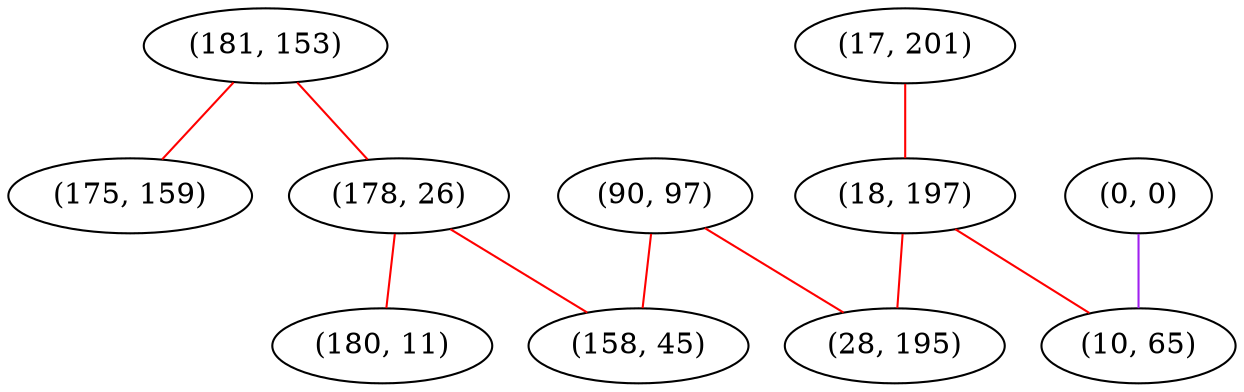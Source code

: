 graph "" {
"(181, 153)";
"(0, 0)";
"(17, 201)";
"(90, 97)";
"(18, 197)";
"(175, 159)";
"(28, 195)";
"(178, 26)";
"(180, 11)";
"(10, 65)";
"(158, 45)";
"(181, 153)" -- "(175, 159)"  [color=red, key=0, weight=1];
"(181, 153)" -- "(178, 26)"  [color=red, key=0, weight=1];
"(0, 0)" -- "(10, 65)"  [color=purple, key=0, weight=4];
"(17, 201)" -- "(18, 197)"  [color=red, key=0, weight=1];
"(90, 97)" -- "(158, 45)"  [color=red, key=0, weight=1];
"(90, 97)" -- "(28, 195)"  [color=red, key=0, weight=1];
"(18, 197)" -- "(28, 195)"  [color=red, key=0, weight=1];
"(18, 197)" -- "(10, 65)"  [color=red, key=0, weight=1];
"(178, 26)" -- "(180, 11)"  [color=red, key=0, weight=1];
"(178, 26)" -- "(158, 45)"  [color=red, key=0, weight=1];
}
